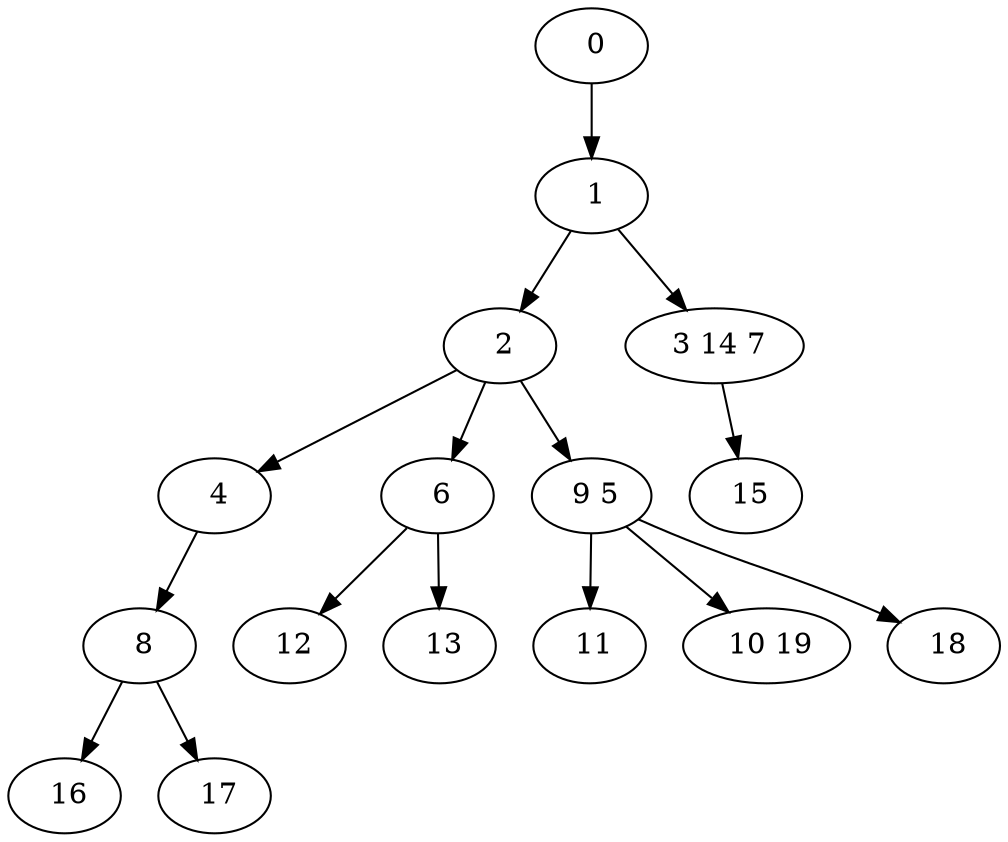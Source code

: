 digraph mytree {
" 0" -> " 1";
" 1" -> " 2";
" 1" -> " 3 14 7";
" 2" -> " 4";
" 2" -> " 6";
" 2" -> " 9 5";
" 3 14 7" -> " 15";
" 4" -> " 8";
" 6" -> " 12";
" 6" -> " 13";
" 9 5" -> " 11";
" 9 5" -> " 10 19";
" 9 5" -> " 18";
" 8" -> " 16";
" 8" -> " 17";
" 12";
" 13";
" 16";
" 17";
" 11";
" 10 19";
" 18";
" 15";
}
